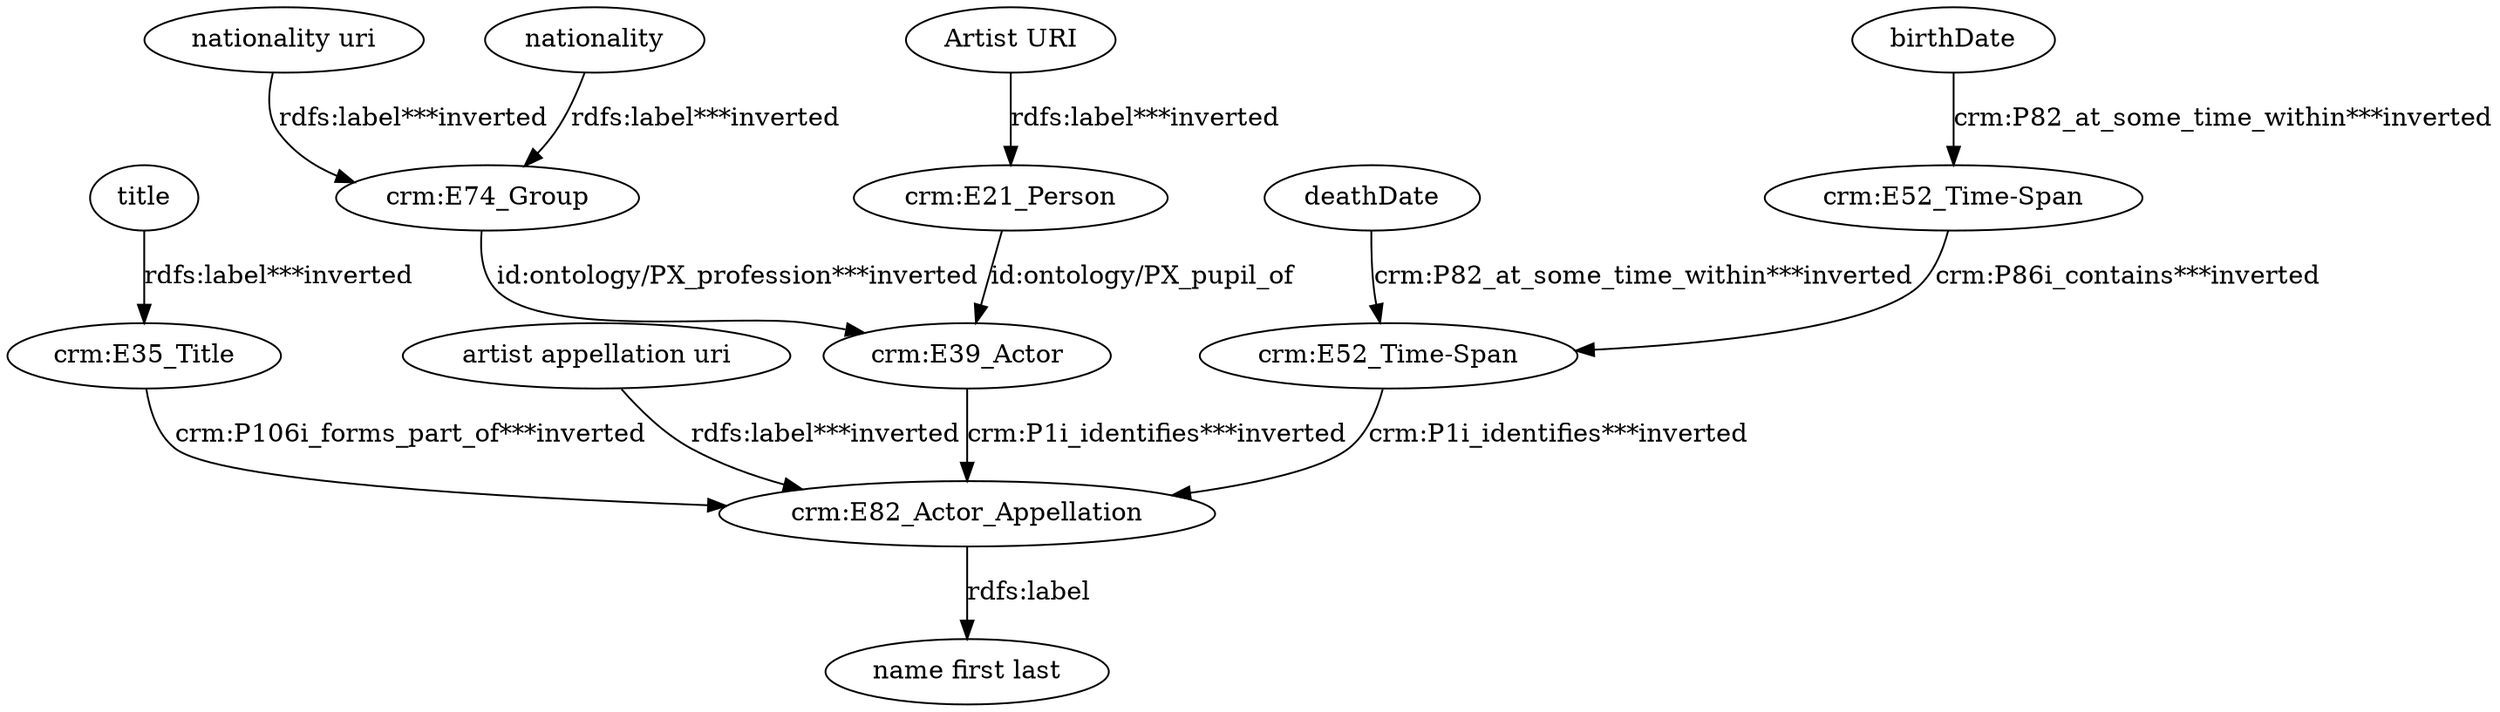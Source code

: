 digraph {
  "Artist URI" [type=attribute_name,label="Artist URI"]
  "crm:E21_Person1" [type=class_uri,label="crm:E21_Person"]
  "artist appellation uri" [type=attribute_name,label="artist appellation uri"]
  "crm:E82_Actor_Appellation1" [type=class_uri,label="crm:E82_Actor_Appellation"]
  birthDate [type=attribute_name,label=birthDate]
  "crm:E52_Time-Span1" [type=class_uri,label="crm:E52_Time-Span"]
  "crm:E39_Actor" [type=class_uri,label="crm:E39_Actor"]
  "crm:E35_Title1" [type=class_uri,label="crm:E35_Title"]
  "crm:E52_Time-Span2" [type=class_uri,label="crm:E52_Time-Span"]
  "crm:E74_Group1" [type=class_uri,label="crm:E74_Group"]
  "name first last" [type=attribute_name,label="name first last"]
  deathDate [type=attribute_name,label=deathDate]
  "nationality uri" [type=attribute_name,label="nationality uri"]
  nationality [type=attribute_name,label=nationality]
  title [type=attribute_name,label=title]
  "Artist URI" -> "crm:E21_Person1" [type=st_property_uri,label="rdfs:label***inverted",weight=1]
  "artist appellation uri" -> "crm:E82_Actor_Appellation1" [type=st_property_uri,label="rdfs:label***inverted",weight=1]
  birthDate -> "crm:E52_Time-Span1" [type=st_property_uri,label="crm:P82_at_some_time_within***inverted",weight=1]
  "crm:E21_Person1" -> "crm:E39_Actor" [label="id:ontology/PX_pupil_of",type=direct_property_uri,weight=1]
  "crm:E35_Title1" -> "crm:E82_Actor_Appellation1" [type=inherited,label="crm:P106i_forms_part_of***inverted",weight=4]
  "crm:E39_Actor" -> "crm:E82_Actor_Appellation1" [type=inherited,label="crm:P1i_identifies***inverted",weight=4]
  "crm:E52_Time-Span1" -> "crm:E52_Time-Span2" [type=direct_property_uri,label="crm:P86i_contains***inverted",weight=1]
  "crm:E52_Time-Span2" -> "crm:E82_Actor_Appellation1" [type=inherited,label="crm:P1i_identifies***inverted",weight=4]
  "crm:E74_Group1" -> "crm:E39_Actor" [type=direct_property_uri,label="id:ontology/PX_profession***inverted",weight=1]
  "crm:E82_Actor_Appellation1" -> "name first last" [label="rdfs:label",type=st_property_uri]
  deathDate -> "crm:E52_Time-Span2" [type=st_property_uri,label="crm:P82_at_some_time_within***inverted",weight=1]
  "nationality uri" -> "crm:E74_Group1" [type=st_property_uri,label="rdfs:label***inverted",weight=1]
  nationality -> "crm:E74_Group1" [type=st_property_uri,label="rdfs:label***inverted",weight=1]
  title -> "crm:E35_Title1" [type=st_property_uri,label="rdfs:label***inverted",weight=1]
}
